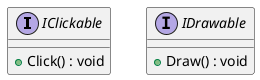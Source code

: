 @startuml
interface IClickable {
    + Click() : void
}
interface IDrawable {
    + Draw() : void
}
@enduml
